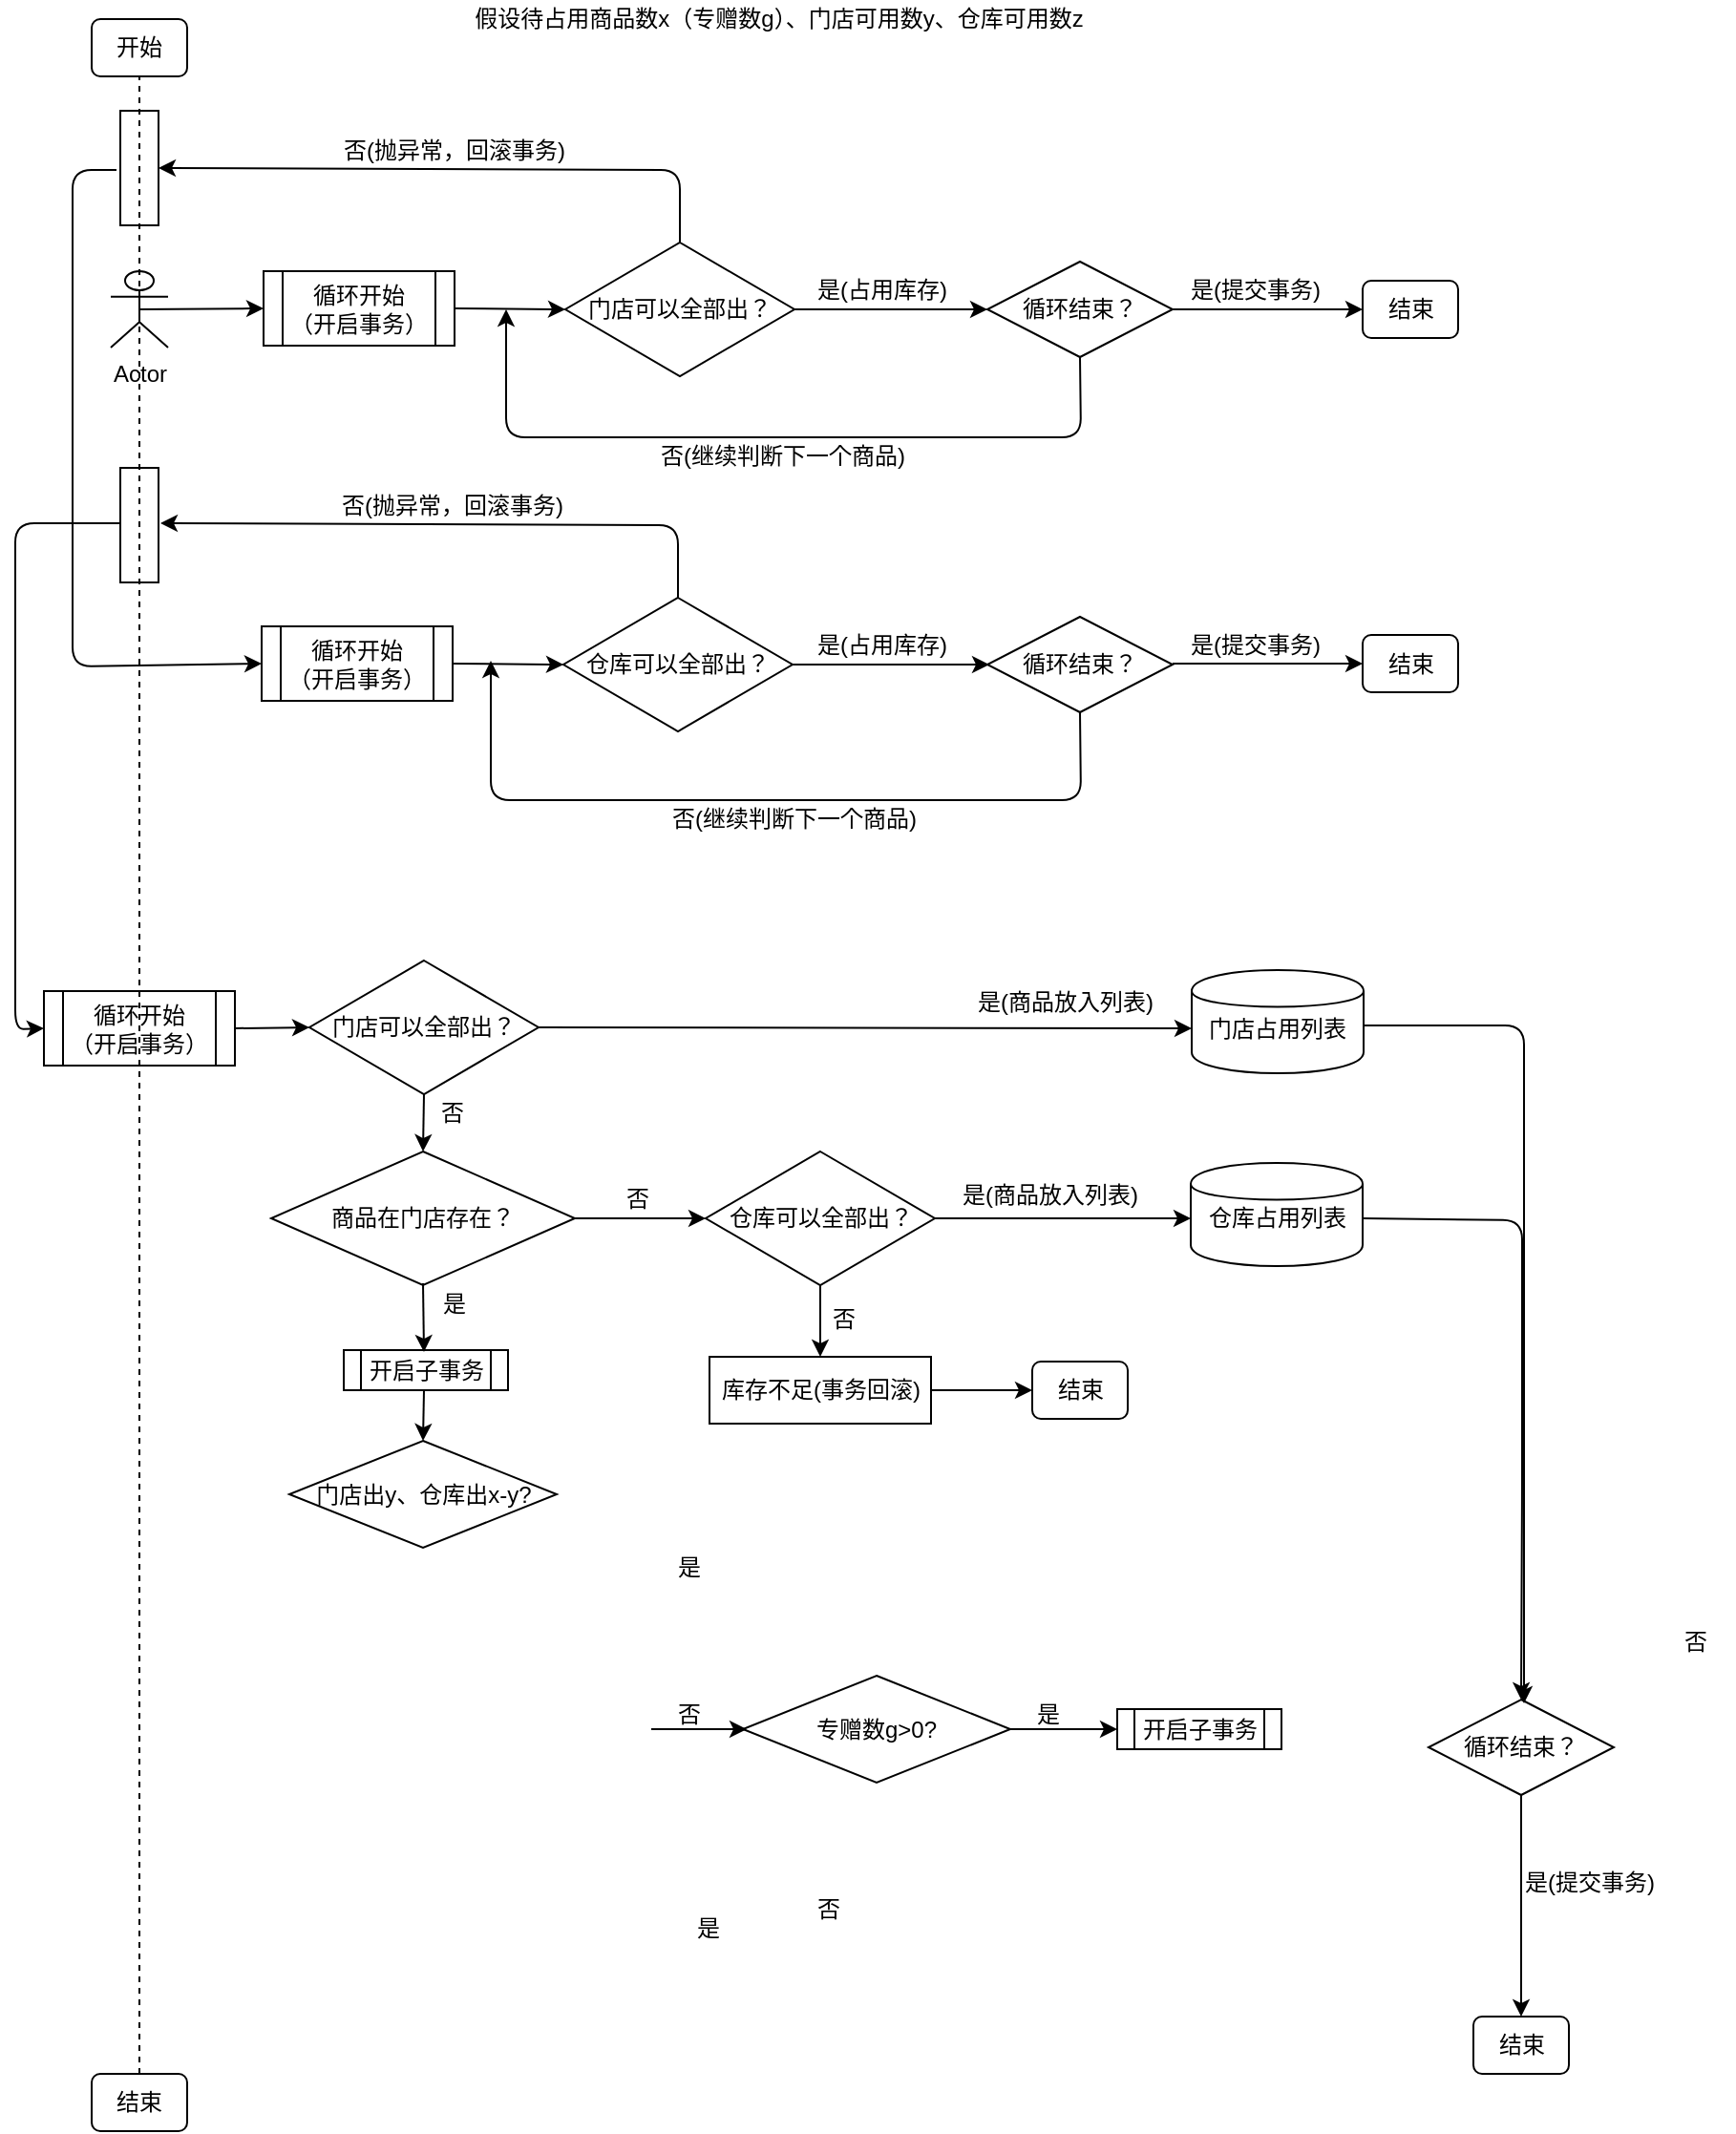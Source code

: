 <mxfile version="12.1.8" type="github" pages="1">
  <diagram id="cIxFQv27kr1OFAZyPRKi" name="Page-1">
    <mxGraphModel dx="974" dy="1634" grid="1" gridSize="10" guides="1" tooltips="1" connect="1" arrows="1" fold="1" page="1" pageScale="1" pageWidth="827" pageHeight="1169" math="0" shadow="0">
      <root>
        <mxCell id="0"/>
        <mxCell id="1" parent="0"/>
        <mxCell id="Cbo-kUQH-pJc7JE6aQtw-1" value="门店可以全部出？" style="rhombus;whiteSpace=wrap;html=1;" parent="1" vertex="1">
          <mxGeometry x="328" y="138" width="120" height="70" as="geometry"/>
        </mxCell>
        <mxCell id="Kt7nqfIv5lHJtM08hlu1-3" value="开始" style="rounded=1;whiteSpace=wrap;html=1;" parent="1" vertex="1">
          <mxGeometry x="80" y="21" width="50" height="30" as="geometry"/>
        </mxCell>
        <mxCell id="Kt7nqfIv5lHJtM08hlu1-17" value="结束" style="rounded=1;whiteSpace=wrap;html=1;" parent="1" vertex="1">
          <mxGeometry x="80" y="1097" width="50" height="30" as="geometry"/>
        </mxCell>
        <mxCell id="Kt7nqfIv5lHJtM08hlu1-52" value="结束" style="rounded=1;whiteSpace=wrap;html=1;" parent="1" vertex="1">
          <mxGeometry x="745.5" y="158" width="50" height="30" as="geometry"/>
        </mxCell>
        <mxCell id="Kt7nqfIv5lHJtM08hlu1-13" value="否(继续判断下一个商品)" style="text;html=1;strokeColor=none;fillColor=none;align=center;verticalAlign=middle;whiteSpace=wrap;rounded=0;" parent="1" vertex="1">
          <mxGeometry x="367" y="240" width="150" height="20" as="geometry"/>
        </mxCell>
        <mxCell id="Kt7nqfIv5lHJtM08hlu1-20" value="" style="endArrow=classic;html=1;entryX=0;entryY=0.5;entryDx=0;entryDy=0;exitX=0.5;exitY=0.5;exitDx=0;exitDy=0;exitPerimeter=0;" parent="1" source="Kt7nqfIv5lHJtM08hlu1-129" target="Kt7nqfIv5lHJtM08hlu1-25" edge="1">
          <mxGeometry width="50" height="50" relative="1" as="geometry">
            <mxPoint x="100" y="173" as="sourcePoint"/>
            <mxPoint x="190" y="172" as="targetPoint"/>
          </mxGeometry>
        </mxCell>
        <mxCell id="Kt7nqfIv5lHJtM08hlu1-25" value="循环开始&lt;br&gt;（开启事务）" style="shape=process;whiteSpace=wrap;html=1;backgroundOutline=1;" parent="1" vertex="1">
          <mxGeometry x="170" y="153" width="100" height="39" as="geometry"/>
        </mxCell>
        <mxCell id="Kt7nqfIv5lHJtM08hlu1-42" value="循环结束？" style="rhombus;whiteSpace=wrap;html=1;" parent="1" vertex="1">
          <mxGeometry x="549" y="148" width="97" height="50" as="geometry"/>
        </mxCell>
        <mxCell id="Kt7nqfIv5lHJtM08hlu1-48" value="" style="endArrow=classic;html=1;exitX=1;exitY=0.5;exitDx=0;exitDy=0;entryX=0;entryY=0.5;entryDx=0;entryDy=0;" parent="1" source="Kt7nqfIv5lHJtM08hlu1-42" target="Kt7nqfIv5lHJtM08hlu1-52" edge="1">
          <mxGeometry width="50" height="50" relative="1" as="geometry">
            <mxPoint x="703" y="317" as="sourcePoint"/>
            <mxPoint x="740" y="173" as="targetPoint"/>
          </mxGeometry>
        </mxCell>
        <mxCell id="Kt7nqfIv5lHJtM08hlu1-49" value="是(提交事务)" style="text;html=1;strokeColor=none;fillColor=none;align=center;verticalAlign=middle;whiteSpace=wrap;rounded=0;" parent="1" vertex="1">
          <mxGeometry x="646" y="153" width="87" height="20" as="geometry"/>
        </mxCell>
        <mxCell id="Kt7nqfIv5lHJtM08hlu1-59" value="" style="endArrow=classic;html=1;exitX=1;exitY=0.5;exitDx=0;exitDy=0;entryX=0;entryY=0.5;entryDx=0;entryDy=0;" parent="1" source="Kt7nqfIv5lHJtM08hlu1-25" target="Cbo-kUQH-pJc7JE6aQtw-1" edge="1">
          <mxGeometry width="50" height="50" relative="1" as="geometry">
            <mxPoint x="30" y="1197" as="sourcePoint"/>
            <mxPoint x="80" y="1147" as="targetPoint"/>
          </mxGeometry>
        </mxCell>
        <mxCell id="Kt7nqfIv5lHJtM08hlu1-60" value="" style="endArrow=classic;html=1;exitX=0.5;exitY=0;exitDx=0;exitDy=0;entryX=1;entryY=0.5;entryDx=0;entryDy=0;" parent="1" source="Cbo-kUQH-pJc7JE6aQtw-1" target="Kt7nqfIv5lHJtM08hlu1-101" edge="1">
          <mxGeometry width="50" height="50" relative="1" as="geometry">
            <mxPoint x="80" y="1200" as="sourcePoint"/>
            <mxPoint x="110" y="100" as="targetPoint"/>
            <Array as="points">
              <mxPoint x="388" y="100"/>
            </Array>
          </mxGeometry>
        </mxCell>
        <mxCell id="Kt7nqfIv5lHJtM08hlu1-62" value="否(抛异常，回滚事务)" style="text;html=1;strokeColor=none;fillColor=none;align=center;verticalAlign=middle;whiteSpace=wrap;rounded=0;" parent="1" vertex="1">
          <mxGeometry x="205" y="80" width="130" height="20" as="geometry"/>
        </mxCell>
        <mxCell id="Kt7nqfIv5lHJtM08hlu1-82" value="仓库可以全部出？" style="rhombus;whiteSpace=wrap;html=1;" parent="1" vertex="1">
          <mxGeometry x="327" y="324" width="120" height="70" as="geometry"/>
        </mxCell>
        <mxCell id="Kt7nqfIv5lHJtM08hlu1-84" value="否(继续判断下一个商品)" style="text;html=1;strokeColor=none;fillColor=none;align=center;verticalAlign=middle;whiteSpace=wrap;rounded=0;" parent="1" vertex="1">
          <mxGeometry x="373" y="430" width="150" height="20" as="geometry"/>
        </mxCell>
        <mxCell id="Kt7nqfIv5lHJtM08hlu1-87" value="" style="endArrow=classic;html=1;" parent="1" edge="1">
          <mxGeometry width="50" height="50" relative="1" as="geometry">
            <mxPoint x="447" y="359" as="sourcePoint"/>
            <mxPoint x="550" y="359" as="targetPoint"/>
          </mxGeometry>
        </mxCell>
        <mxCell id="Kt7nqfIv5lHJtM08hlu1-89" value="循环开始&lt;br&gt;（开启事务）" style="shape=process;whiteSpace=wrap;html=1;backgroundOutline=1;" parent="1" vertex="1">
          <mxGeometry x="169" y="339" width="100" height="39" as="geometry"/>
        </mxCell>
        <mxCell id="Kt7nqfIv5lHJtM08hlu1-95" value="" style="endArrow=classic;html=1;exitX=0.5;exitY=1;exitDx=0;exitDy=0;" parent="1" source="Kt7nqfIv5lHJtM08hlu1-121" edge="1">
          <mxGeometry width="50" height="50" relative="1" as="geometry">
            <mxPoint x="652" y="478" as="sourcePoint"/>
            <mxPoint x="289" y="357" as="targetPoint"/>
            <Array as="points">
              <mxPoint x="598" y="430"/>
              <mxPoint x="440" y="430"/>
              <mxPoint x="289" y="430"/>
            </Array>
          </mxGeometry>
        </mxCell>
        <mxCell id="Kt7nqfIv5lHJtM08hlu1-96" value="" style="endArrow=classic;html=1;exitX=1;exitY=0.5;exitDx=0;exitDy=0;entryX=0;entryY=0.5;entryDx=0;entryDy=0;" parent="1" source="Kt7nqfIv5lHJtM08hlu1-89" target="Kt7nqfIv5lHJtM08hlu1-82" edge="1">
          <mxGeometry width="50" height="50" relative="1" as="geometry">
            <mxPoint x="29" y="1383" as="sourcePoint"/>
            <mxPoint x="79" y="1333" as="targetPoint"/>
          </mxGeometry>
        </mxCell>
        <mxCell id="Kt7nqfIv5lHJtM08hlu1-97" value="" style="endArrow=classic;html=1;exitX=0.5;exitY=0;exitDx=0;exitDy=0;entryX=1;entryY=0.5;entryDx=0;entryDy=0;" parent="1" source="Kt7nqfIv5lHJtM08hlu1-82" edge="1">
          <mxGeometry width="50" height="50" relative="1" as="geometry">
            <mxPoint x="79" y="1386" as="sourcePoint"/>
            <mxPoint x="116" y="285" as="targetPoint"/>
            <Array as="points">
              <mxPoint x="387" y="286"/>
            </Array>
          </mxGeometry>
        </mxCell>
        <mxCell id="Kt7nqfIv5lHJtM08hlu1-98" value="否(抛异常，回滚事务)" style="text;html=1;strokeColor=none;fillColor=none;align=center;verticalAlign=middle;whiteSpace=wrap;rounded=0;" parent="1" vertex="1">
          <mxGeometry x="204" y="266" width="130" height="20" as="geometry"/>
        </mxCell>
        <mxCell id="Kt7nqfIv5lHJtM08hlu1-101" value="" style="rounded=0;whiteSpace=wrap;html=1;" parent="1" vertex="1">
          <mxGeometry x="95" y="69" width="20" height="60" as="geometry"/>
        </mxCell>
        <mxCell id="Kt7nqfIv5lHJtM08hlu1-105" value="" style="endArrow=classic;html=1;entryX=0;entryY=0.5;entryDx=0;entryDy=0;" parent="1" target="Kt7nqfIv5lHJtM08hlu1-89" edge="1">
          <mxGeometry width="50" height="50" relative="1" as="geometry">
            <mxPoint x="93" y="100" as="sourcePoint"/>
            <mxPoint x="169" y="469.5" as="targetPoint"/>
            <Array as="points">
              <mxPoint x="70" y="100"/>
              <mxPoint x="70" y="360"/>
            </Array>
          </mxGeometry>
        </mxCell>
        <mxCell id="Kt7nqfIv5lHJtM08hlu1-111" value="" style="shape=cylinder;whiteSpace=wrap;html=1;boundedLbl=1;backgroundOutline=1;" parent="1" vertex="1">
          <mxGeometry x="656" y="519" width="90" height="54" as="geometry"/>
        </mxCell>
        <mxCell id="Kt7nqfIv5lHJtM08hlu1-113" value="是(商品放入列表)" style="text;html=1;strokeColor=none;fillColor=none;align=center;verticalAlign=middle;whiteSpace=wrap;rounded=0;" parent="1" vertex="1">
          <mxGeometry x="510" y="526" width="160" height="20" as="geometry"/>
        </mxCell>
        <mxCell id="Kt7nqfIv5lHJtM08hlu1-114" value="" style="endArrow=classic;html=1;entryX=0;entryY=0.5;entryDx=0;entryDy=0;" parent="1" target="Kt7nqfIv5lHJtM08hlu1-42" edge="1">
          <mxGeometry width="50" height="50" relative="1" as="geometry">
            <mxPoint x="447" y="173" as="sourcePoint"/>
            <mxPoint x="497" y="123" as="targetPoint"/>
          </mxGeometry>
        </mxCell>
        <mxCell id="Kt7nqfIv5lHJtM08hlu1-115" value="是(占用库存)" style="text;html=1;strokeColor=none;fillColor=none;align=center;verticalAlign=middle;whiteSpace=wrap;rounded=0;" parent="1" vertex="1">
          <mxGeometry x="459" y="153" width="70" height="20" as="geometry"/>
        </mxCell>
        <mxCell id="Kt7nqfIv5lHJtM08hlu1-116" value="" style="endArrow=classic;html=1;exitX=0.5;exitY=1;exitDx=0;exitDy=0;" parent="1" source="Kt7nqfIv5lHJtM08hlu1-42" edge="1">
          <mxGeometry width="50" height="50" relative="1" as="geometry">
            <mxPoint x="604.5" y="198" as="sourcePoint"/>
            <mxPoint x="297" y="173" as="targetPoint"/>
            <Array as="points">
              <mxPoint x="598" y="240"/>
              <mxPoint x="297" y="240"/>
            </Array>
          </mxGeometry>
        </mxCell>
        <mxCell id="Kt7nqfIv5lHJtM08hlu1-121" value="循环结束？" style="rhombus;whiteSpace=wrap;html=1;" parent="1" vertex="1">
          <mxGeometry x="549" y="334" width="97" height="50" as="geometry"/>
        </mxCell>
        <mxCell id="Kt7nqfIv5lHJtM08hlu1-122" value="是(占用库存)" style="text;html=1;strokeColor=none;fillColor=none;align=center;verticalAlign=middle;whiteSpace=wrap;rounded=0;" parent="1" vertex="1">
          <mxGeometry x="459" y="338.5" width="70" height="20" as="geometry"/>
        </mxCell>
        <mxCell id="Kt7nqfIv5lHJtM08hlu1-124" value="结束" style="rounded=1;whiteSpace=wrap;html=1;" parent="1" vertex="1">
          <mxGeometry x="745.5" y="343.5" width="50" height="30" as="geometry"/>
        </mxCell>
        <mxCell id="Kt7nqfIv5lHJtM08hlu1-125" value="" style="endArrow=classic;html=1;exitX=1;exitY=0.5;exitDx=0;exitDy=0;entryX=0;entryY=0.5;entryDx=0;entryDy=0;" parent="1" target="Kt7nqfIv5lHJtM08hlu1-124" edge="1">
          <mxGeometry width="50" height="50" relative="1" as="geometry">
            <mxPoint x="646" y="358.5" as="sourcePoint"/>
            <mxPoint x="740" y="358.5" as="targetPoint"/>
          </mxGeometry>
        </mxCell>
        <mxCell id="Kt7nqfIv5lHJtM08hlu1-126" value="是(提交事务)" style="text;html=1;strokeColor=none;fillColor=none;align=center;verticalAlign=middle;whiteSpace=wrap;rounded=0;" parent="1" vertex="1">
          <mxGeometry x="646" y="338.5" width="87" height="20" as="geometry"/>
        </mxCell>
        <mxCell id="Kt7nqfIv5lHJtM08hlu1-129" value="Actor" style="shape=umlActor;verticalLabelPosition=bottom;labelBackgroundColor=#ffffff;verticalAlign=top;html=1;outlineConnect=0;" parent="1" vertex="1">
          <mxGeometry x="90" y="153" width="30" height="40" as="geometry"/>
        </mxCell>
        <mxCell id="Kt7nqfIv5lHJtM08hlu1-138" value="循环开始&lt;br&gt;（开启事务）" style="shape=process;whiteSpace=wrap;html=1;backgroundOutline=1;" parent="1" vertex="1">
          <mxGeometry x="55" y="530" width="100" height="39" as="geometry"/>
        </mxCell>
        <mxCell id="Kt7nqfIv5lHJtM08hlu1-188" value="开启子事务" style="shape=process;whiteSpace=wrap;html=1;backgroundOutline=1;" parent="1" vertex="1">
          <mxGeometry x="617" y="906" width="86" height="21" as="geometry"/>
        </mxCell>
        <mxCell id="Kt7nqfIv5lHJtM08hlu1-190" value="循环开始&lt;br&gt;（开启事务）" style="shape=process;whiteSpace=wrap;html=1;backgroundOutline=1;" parent="1" vertex="1">
          <mxGeometry x="55" y="530" width="100" height="39" as="geometry"/>
        </mxCell>
        <mxCell id="Kt7nqfIv5lHJtM08hlu1-139" value="" style="endArrow=classic;html=1;entryX=0;entryY=0.5;entryDx=0;entryDy=0;exitX=0;exitY=0.5;exitDx=0;exitDy=0;" parent="1" target="Kt7nqfIv5lHJtM08hlu1-138" edge="1">
          <mxGeometry width="50" height="50" relative="1" as="geometry">
            <mxPoint x="96" y="285" as="sourcePoint"/>
            <mxPoint x="110" y="1150" as="targetPoint"/>
            <Array as="points">
              <mxPoint x="40" y="285"/>
              <mxPoint x="40" y="550"/>
            </Array>
          </mxGeometry>
        </mxCell>
        <mxCell id="Kt7nqfIv5lHJtM08hlu1-141" value="" style="rounded=0;whiteSpace=wrap;html=1;" parent="1" vertex="1">
          <mxGeometry x="95" y="256" width="20" height="60" as="geometry"/>
        </mxCell>
        <mxCell id="Kt7nqfIv5lHJtM08hlu1-143" value="" style="endArrow=none;dashed=1;html=1;entryX=0.5;entryY=1;entryDx=0;entryDy=0;exitX=0.5;exitY=0;exitDx=0;exitDy=0;" parent="1" source="Kt7nqfIv5lHJtM08hlu1-17" target="Kt7nqfIv5lHJtM08hlu1-3" edge="1">
          <mxGeometry width="50" height="50" relative="1" as="geometry">
            <mxPoint x="30" y="1200" as="sourcePoint"/>
            <mxPoint x="80" y="1150" as="targetPoint"/>
          </mxGeometry>
        </mxCell>
        <mxCell id="Kt7nqfIv5lHJtM08hlu1-144" value="门店可以全部出？" style="rhombus;whiteSpace=wrap;html=1;" parent="1" vertex="1">
          <mxGeometry x="194" y="514" width="120" height="70" as="geometry"/>
        </mxCell>
        <mxCell id="Kt7nqfIv5lHJtM08hlu1-154" value="仓库可以全部出？" style="rhombus;whiteSpace=wrap;html=1;" parent="1" vertex="1">
          <mxGeometry x="401.5" y="614" width="120" height="70" as="geometry"/>
        </mxCell>
        <mxCell id="Kt7nqfIv5lHJtM08hlu1-180" value="商品在门店存在？" style="rhombus;whiteSpace=wrap;html=1;" parent="1" vertex="1">
          <mxGeometry x="174" y="614" width="159" height="70" as="geometry"/>
        </mxCell>
        <mxCell id="Kt7nqfIv5lHJtM08hlu1-174" value="门店出y、仓库出x-y?" style="rhombus;whiteSpace=wrap;html=1;" parent="1" vertex="1">
          <mxGeometry x="183.5" y="765.5" width="140" height="56" as="geometry"/>
        </mxCell>
        <mxCell id="Kt7nqfIv5lHJtM08hlu1-204" value="专赠数g&amp;gt;0?" style="rhombus;whiteSpace=wrap;html=1;" parent="1" vertex="1">
          <mxGeometry x="421" y="888.5" width="140" height="56" as="geometry"/>
        </mxCell>
        <mxCell id="Kt7nqfIv5lHJtM08hlu1-148" value="门店占用列表" style="text;html=1;strokeColor=none;fillColor=none;align=center;verticalAlign=middle;whiteSpace=wrap;rounded=0;" parent="1" vertex="1">
          <mxGeometry x="656" y="539.5" width="90" height="20" as="geometry"/>
        </mxCell>
        <mxCell id="Kt7nqfIv5lHJtM08hlu1-149" value="" style="shape=cylinder;whiteSpace=wrap;html=1;boundedLbl=1;backgroundOutline=1;" parent="1" vertex="1">
          <mxGeometry x="655.5" y="620" width="90" height="54" as="geometry"/>
        </mxCell>
        <mxCell id="Kt7nqfIv5lHJtM08hlu1-150" value="仓库占用列表" style="text;html=1;strokeColor=none;fillColor=none;align=center;verticalAlign=middle;whiteSpace=wrap;rounded=0;" parent="1" vertex="1">
          <mxGeometry x="655.5" y="639" width="90" height="20" as="geometry"/>
        </mxCell>
        <mxCell id="Kt7nqfIv5lHJtM08hlu1-152" value="" style="endArrow=classic;html=1;entryX=0;entryY=0.5;entryDx=0;entryDy=0;exitX=1;exitY=0.5;exitDx=0;exitDy=0;" parent="1" source="Kt7nqfIv5lHJtM08hlu1-144" target="Kt7nqfIv5lHJtM08hlu1-148" edge="1">
          <mxGeometry width="50" height="50" relative="1" as="geometry">
            <mxPoint x="140" y="1200" as="sourcePoint"/>
            <mxPoint x="190" y="1150" as="targetPoint"/>
          </mxGeometry>
        </mxCell>
        <mxCell id="Kt7nqfIv5lHJtM08hlu1-158" value="" style="endArrow=classic;html=1;exitX=1;exitY=0.5;exitDx=0;exitDy=0;entryX=0;entryY=0.5;entryDx=0;entryDy=0;" parent="1" source="Kt7nqfIv5lHJtM08hlu1-154" target="Kt7nqfIv5lHJtM08hlu1-150" edge="1">
          <mxGeometry width="50" height="50" relative="1" as="geometry">
            <mxPoint x="141.5" y="1210" as="sourcePoint"/>
            <mxPoint x="654.5" y="646" as="targetPoint"/>
          </mxGeometry>
        </mxCell>
        <mxCell id="Kt7nqfIv5lHJtM08hlu1-159" value="否" style="text;html=1;strokeColor=none;fillColor=none;align=center;verticalAlign=middle;whiteSpace=wrap;rounded=0;" parent="1" vertex="1">
          <mxGeometry x="249" y="584" width="40" height="20" as="geometry"/>
        </mxCell>
        <mxCell id="Kt7nqfIv5lHJtM08hlu1-160" value="是(商品放入列表)" style="text;html=1;strokeColor=none;fillColor=none;align=center;verticalAlign=middle;whiteSpace=wrap;rounded=0;" parent="1" vertex="1">
          <mxGeometry x="501.5" y="627" width="160" height="20" as="geometry"/>
        </mxCell>
        <mxCell id="Kt7nqfIv5lHJtM08hlu1-166" value="循环结束？" style="rhombus;whiteSpace=wrap;html=1;" parent="1" vertex="1">
          <mxGeometry x="780" y="901" width="97" height="50" as="geometry"/>
        </mxCell>
        <mxCell id="Kt7nqfIv5lHJtM08hlu1-167" value="" style="endArrow=classic;html=1;entryX=0.5;entryY=0;entryDx=0;entryDy=0;exitX=1;exitY=0.5;exitDx=0;exitDy=0;" parent="1" source="Kt7nqfIv5lHJtM08hlu1-150" target="Kt7nqfIv5lHJtM08hlu1-166" edge="1">
          <mxGeometry width="50" height="50" relative="1" as="geometry">
            <mxPoint x="140" y="1351" as="sourcePoint"/>
            <mxPoint x="190" y="1301" as="targetPoint"/>
            <Array as="points">
              <mxPoint x="829" y="650"/>
              <mxPoint x="829" y="790"/>
            </Array>
          </mxGeometry>
        </mxCell>
        <mxCell id="Kt7nqfIv5lHJtM08hlu1-168" value="结束" style="rounded=1;whiteSpace=wrap;html=1;" parent="1" vertex="1">
          <mxGeometry x="803.5" y="1067" width="50" height="30" as="geometry"/>
        </mxCell>
        <mxCell id="Kt7nqfIv5lHJtM08hlu1-169" value="" style="endArrow=classic;html=1;entryX=0.5;entryY=0;entryDx=0;entryDy=0;exitX=0.5;exitY=1;exitDx=0;exitDy=0;" parent="1" source="Kt7nqfIv5lHJtM08hlu1-166" target="Kt7nqfIv5lHJtM08hlu1-168" edge="1">
          <mxGeometry width="50" height="50" relative="1" as="geometry">
            <mxPoint x="190" y="1487" as="sourcePoint"/>
            <mxPoint x="240" y="1437" as="targetPoint"/>
          </mxGeometry>
        </mxCell>
        <mxCell id="Kt7nqfIv5lHJtM08hlu1-170" value="是(提交事务)" style="text;html=1;strokeColor=none;fillColor=none;align=center;verticalAlign=middle;whiteSpace=wrap;rounded=0;" parent="1" vertex="1">
          <mxGeometry x="820.5" y="987" width="87" height="20" as="geometry"/>
        </mxCell>
        <mxCell id="Kt7nqfIv5lHJtM08hlu1-173" value="否" style="text;html=1;strokeColor=none;fillColor=none;align=center;verticalAlign=middle;whiteSpace=wrap;rounded=0;" parent="1" vertex="1">
          <mxGeometry x="900" y="861" width="40" height="20" as="geometry"/>
        </mxCell>
        <mxCell id="Kt7nqfIv5lHJtM08hlu1-176" value="假设待占用商品数x（专赠数g）、门店可用数y、仓库可用数z" style="text;html=1;strokeColor=none;fillColor=none;align=center;verticalAlign=middle;whiteSpace=wrap;rounded=0;" parent="1" vertex="1">
          <mxGeometry x="270" y="11" width="340" height="20" as="geometry"/>
        </mxCell>
        <mxCell id="Kt7nqfIv5lHJtM08hlu1-177" value="否" style="text;html=1;strokeColor=none;fillColor=none;align=center;verticalAlign=middle;whiteSpace=wrap;rounded=0;" parent="1" vertex="1">
          <mxGeometry x="345.5" y="629" width="40" height="20" as="geometry"/>
        </mxCell>
        <mxCell id="Kt7nqfIv5lHJtM08hlu1-184" value="是" style="text;html=1;strokeColor=none;fillColor=none;align=center;verticalAlign=middle;whiteSpace=wrap;rounded=0;" parent="1" vertex="1">
          <mxGeometry x="383" y="1010.5" width="40" height="20" as="geometry"/>
        </mxCell>
        <mxCell id="Kt7nqfIv5lHJtM08hlu1-187" value="否" style="text;html=1;strokeColor=none;fillColor=none;align=center;verticalAlign=middle;whiteSpace=wrap;rounded=0;" parent="1" vertex="1">
          <mxGeometry x="446" y="1000.5" width="40" height="20" as="geometry"/>
        </mxCell>
        <mxCell id="Kt7nqfIv5lHJtM08hlu1-192" value="" style="endArrow=classic;html=1;exitX=1;exitY=0.5;exitDx=0;exitDy=0;" parent="1" edge="1">
          <mxGeometry width="50" height="50" relative="1" as="geometry">
            <mxPoint x="373" y="916.5" as="sourcePoint"/>
            <mxPoint x="423" y="916.5" as="targetPoint"/>
          </mxGeometry>
        </mxCell>
        <mxCell id="Kt7nqfIv5lHJtM08hlu1-193" value="否" style="text;html=1;strokeColor=none;fillColor=none;align=center;verticalAlign=middle;whiteSpace=wrap;rounded=0;" parent="1" vertex="1">
          <mxGeometry x="373" y="898.5" width="40" height="20" as="geometry"/>
        </mxCell>
        <mxCell id="Kt7nqfIv5lHJtM08hlu1-196" value="是" style="text;html=1;strokeColor=none;fillColor=none;align=center;verticalAlign=middle;whiteSpace=wrap;rounded=0;" parent="1" vertex="1">
          <mxGeometry x="373" y="821.5" width="40" height="20" as="geometry"/>
        </mxCell>
        <mxCell id="Kt7nqfIv5lHJtM08hlu1-206" value="" style="endArrow=classic;html=1;entryX=0;entryY=0.5;entryDx=0;entryDy=0;exitX=1;exitY=0.5;exitDx=0;exitDy=0;" parent="1" source="Kt7nqfIv5lHJtM08hlu1-204" target="Kt7nqfIv5lHJtM08hlu1-188" edge="1">
          <mxGeometry width="50" height="50" relative="1" as="geometry">
            <mxPoint x="143" y="1321.5" as="sourcePoint"/>
            <mxPoint x="193" y="1271.5" as="targetPoint"/>
          </mxGeometry>
        </mxCell>
        <mxCell id="Kt7nqfIv5lHJtM08hlu1-207" value="是" style="text;html=1;strokeColor=none;fillColor=none;align=center;verticalAlign=middle;whiteSpace=wrap;rounded=0;" parent="1" vertex="1">
          <mxGeometry x="561" y="898.5" width="40" height="20" as="geometry"/>
        </mxCell>
        <mxCell id="Kt7nqfIv5lHJtM08hlu1-209" value="" style="endArrow=classic;html=1;entryX=0;entryY=0.5;entryDx=0;entryDy=0;exitX=1;exitY=0.5;exitDx=0;exitDy=0;" parent="1" source="Kt7nqfIv5lHJtM08hlu1-190" target="Kt7nqfIv5lHJtM08hlu1-144" edge="1">
          <mxGeometry width="50" height="50" relative="1" as="geometry">
            <mxPoint x="60" y="1200" as="sourcePoint"/>
            <mxPoint x="110" y="1150" as="targetPoint"/>
          </mxGeometry>
        </mxCell>
        <mxCell id="Kt7nqfIv5lHJtM08hlu1-210" value="" style="endArrow=classic;html=1;entryX=0.5;entryY=0;entryDx=0;entryDy=0;exitX=0.5;exitY=1;exitDx=0;exitDy=0;" parent="1" source="Kt7nqfIv5lHJtM08hlu1-144" target="Kt7nqfIv5lHJtM08hlu1-180" edge="1">
          <mxGeometry width="50" height="50" relative="1" as="geometry">
            <mxPoint x="60" y="1200" as="sourcePoint"/>
            <mxPoint x="110" y="1150" as="targetPoint"/>
          </mxGeometry>
        </mxCell>
        <mxCell id="Kt7nqfIv5lHJtM08hlu1-211" value="" style="endArrow=classic;html=1;entryX=0;entryY=0.5;entryDx=0;entryDy=0;exitX=1;exitY=0.5;exitDx=0;exitDy=0;" parent="1" source="Kt7nqfIv5lHJtM08hlu1-180" target="Kt7nqfIv5lHJtM08hlu1-154" edge="1">
          <mxGeometry width="50" height="50" relative="1" as="geometry">
            <mxPoint x="60" y="1200" as="sourcePoint"/>
            <mxPoint x="110" y="1150" as="targetPoint"/>
          </mxGeometry>
        </mxCell>
        <mxCell id="Kt7nqfIv5lHJtM08hlu1-214" value="是" style="text;html=1;strokeColor=none;fillColor=none;align=center;verticalAlign=middle;whiteSpace=wrap;rounded=0;" parent="1" vertex="1">
          <mxGeometry x="250" y="684" width="40" height="20" as="geometry"/>
        </mxCell>
        <mxCell id="Kt7nqfIv5lHJtM08hlu1-215" value="开启子事务" style="shape=process;whiteSpace=wrap;html=1;backgroundOutline=1;" parent="1" vertex="1">
          <mxGeometry x="212" y="718" width="86" height="21" as="geometry"/>
        </mxCell>
        <mxCell id="Kt7nqfIv5lHJtM08hlu1-216" value="" style="endArrow=classic;html=1;entryX=0.5;entryY=0;entryDx=0;entryDy=0;exitX=0.5;exitY=1;exitDx=0;exitDy=0;" parent="1" edge="1">
          <mxGeometry width="50" height="50" relative="1" as="geometry">
            <mxPoint x="253.5" y="683" as="sourcePoint"/>
            <mxPoint x="254" y="719" as="targetPoint"/>
          </mxGeometry>
        </mxCell>
        <mxCell id="Kt7nqfIv5lHJtM08hlu1-217" value="" style="endArrow=classic;html=1;entryX=0.5;entryY=0;entryDx=0;entryDy=0;" parent="1" target="Kt7nqfIv5lHJtM08hlu1-174" edge="1">
          <mxGeometry width="50" height="50" relative="1" as="geometry">
            <mxPoint x="254" y="739" as="sourcePoint"/>
            <mxPoint x="110" y="1150" as="targetPoint"/>
          </mxGeometry>
        </mxCell>
        <mxCell id="Kt7nqfIv5lHJtM08hlu1-218" value="" style="endArrow=classic;html=1;" parent="1" edge="1">
          <mxGeometry width="50" height="50" relative="1" as="geometry">
            <mxPoint x="746" y="548" as="sourcePoint"/>
            <mxPoint x="830" y="903" as="targetPoint"/>
            <Array as="points">
              <mxPoint x="830" y="548"/>
            </Array>
          </mxGeometry>
        </mxCell>
        <mxCell id="1ZdFy1A6Q9_2mpHvo3vU-2" value="库存不足(事务回滚)" style="rounded=0;whiteSpace=wrap;html=1;" vertex="1" parent="1">
          <mxGeometry x="403.5" y="721.5" width="116" height="35" as="geometry"/>
        </mxCell>
        <mxCell id="1ZdFy1A6Q9_2mpHvo3vU-3" value="" style="endArrow=classic;html=1;exitX=0.5;exitY=1;exitDx=0;exitDy=0;entryX=0.5;entryY=0;entryDx=0;entryDy=0;" edge="1" parent="1" source="Kt7nqfIv5lHJtM08hlu1-154" target="1ZdFy1A6Q9_2mpHvo3vU-2">
          <mxGeometry width="50" height="50" relative="1" as="geometry">
            <mxPoint x="30" y="1200" as="sourcePoint"/>
            <mxPoint x="462" y="722" as="targetPoint"/>
          </mxGeometry>
        </mxCell>
        <mxCell id="1ZdFy1A6Q9_2mpHvo3vU-7" value="否" style="text;html=1;strokeColor=none;fillColor=none;align=center;verticalAlign=middle;whiteSpace=wrap;rounded=0;" vertex="1" parent="1">
          <mxGeometry x="454" y="692" width="40" height="20" as="geometry"/>
        </mxCell>
        <mxCell id="1ZdFy1A6Q9_2mpHvo3vU-8" value="结束" style="rounded=1;whiteSpace=wrap;html=1;" vertex="1" parent="1">
          <mxGeometry x="572.5" y="724" width="50" height="30" as="geometry"/>
        </mxCell>
        <mxCell id="1ZdFy1A6Q9_2mpHvo3vU-9" value="" style="endArrow=classic;html=1;entryX=0;entryY=0.5;entryDx=0;entryDy=0;exitX=1;exitY=0.5;exitDx=0;exitDy=0;" edge="1" parent="1" source="1ZdFy1A6Q9_2mpHvo3vU-2" target="1ZdFy1A6Q9_2mpHvo3vU-8">
          <mxGeometry width="50" height="50" relative="1" as="geometry">
            <mxPoint x="30" y="1200" as="sourcePoint"/>
            <mxPoint x="80" y="1150" as="targetPoint"/>
          </mxGeometry>
        </mxCell>
      </root>
    </mxGraphModel>
  </diagram>
</mxfile>
